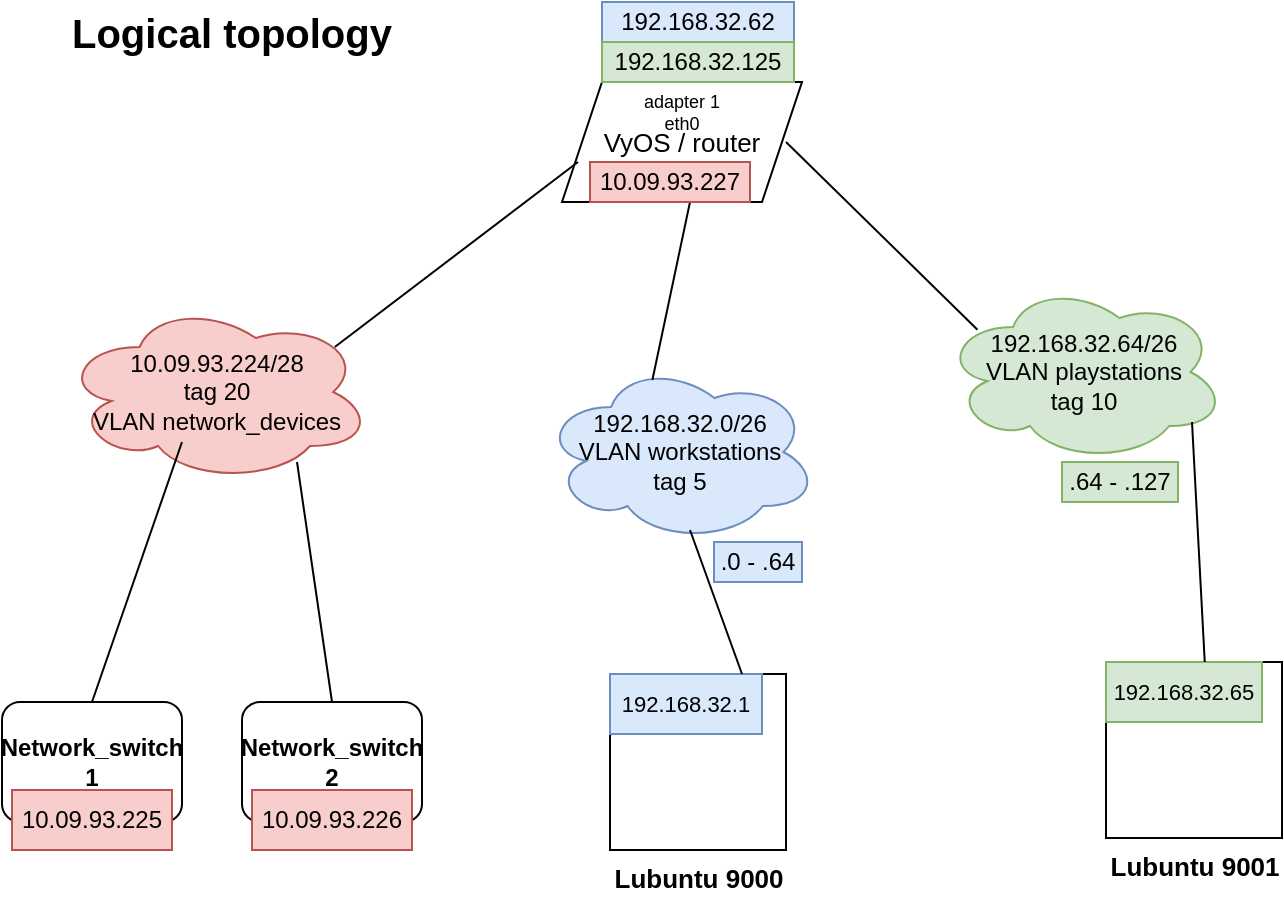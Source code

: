 <mxfile version="16.5.3" type="device"><diagram id="EA7q0JuhkQgNGoH5hc-z" name="Page-1"><mxGraphModel dx="723" dy="920" grid="1" gridSize="10" guides="1" tooltips="1" connect="1" arrows="1" fold="1" page="1" pageScale="1" pageWidth="827" pageHeight="1169" math="0" shadow="0"><root><mxCell id="0"/><mxCell id="1" parent="0"/><mxCell id="wY3BqDNPLsbKIunAaV_6-1" value="&lt;b style=&quot;font-size: 20px;&quot;&gt;Logical topology&lt;/b&gt;" style="text;html=1;strokeColor=none;fillColor=none;align=center;verticalAlign=middle;whiteSpace=wrap;rounded=0;fontSize=20;" vertex="1" parent="1"><mxGeometry x="100" y="80" width="170" height="30" as="geometry"/></mxCell><mxCell id="wY3BqDNPLsbKIunAaV_6-2" value="&lt;font style=&quot;font-size: 13px&quot;&gt;VyOS / router&lt;/font&gt;" style="shape=parallelogram;perimeter=parallelogramPerimeter;whiteSpace=wrap;html=1;fixedSize=1;fontSize=13;" vertex="1" parent="1"><mxGeometry x="350" y="120" width="120" height="60" as="geometry"/></mxCell><mxCell id="2B24lU6TRSZiv98xKj7o-2" value="&lt;b&gt;Network_switch 1&lt;/b&gt;" style="rounded=1;whiteSpace=wrap;html=1;" vertex="1" parent="1"><mxGeometry x="70" y="430" width="90" height="60" as="geometry"/></mxCell><mxCell id="2B24lU6TRSZiv98xKj7o-3" value="&lt;b&gt;Network_switch 2&lt;/b&gt;" style="rounded=1;whiteSpace=wrap;html=1;" vertex="1" parent="1"><mxGeometry x="190" y="430" width="90" height="60" as="geometry"/></mxCell><mxCell id="2B24lU6TRSZiv98xKj7o-6" value="Lubuntu 9000" style="shape=image;html=1;verticalAlign=top;verticalLabelPosition=bottom;labelBackgroundColor=#ffffff;imageAspect=0;aspect=fixed;image=https://cdn1.iconfinder.com/data/icons/100-basic-for-user-interface/32/29-Screen-128.png;fontStyle=1;fontSize=13;imageBorder=default;imageBackground=default;" vertex="1" parent="1"><mxGeometry x="374" y="416" width="88" height="88" as="geometry"/></mxCell><mxCell id="2B24lU6TRSZiv98xKj7o-7" value="Lubuntu 9001" style="shape=image;html=1;verticalAlign=top;verticalLabelPosition=bottom;labelBackgroundColor=#ffffff;imageAspect=0;aspect=fixed;image=https://cdn1.iconfinder.com/data/icons/100-basic-for-user-interface/32/29-Screen-128.png;fontStyle=1;fontSize=13;imageBorder=default;imageBackground=default;" vertex="1" parent="1"><mxGeometry x="622" y="410" width="88" height="88" as="geometry"/></mxCell><mxCell id="2B24lU6TRSZiv98xKj7o-8" value="10.09.93.224/28&#10;tag 20&#10;VLAN network_devices" style="ellipse;shape=cloud;whiteSpace=wrap;fontSize=12;fillColor=#f8cecc;strokeColor=#b85450;" vertex="1" parent="1"><mxGeometry x="100" y="230" width="155" height="90" as="geometry"/></mxCell><mxCell id="2B24lU6TRSZiv98xKj7o-10" value="192.168.32.64/26&#10;VLAN playstations&#10;tag 10" style="ellipse;shape=cloud;whiteSpace=wrap;fontSize=12;fillColor=#d5e8d4;strokeColor=#82b366;" vertex="1" parent="1"><mxGeometry x="540" y="220" width="142" height="90" as="geometry"/></mxCell><mxCell id="2B24lU6TRSZiv98xKj7o-11" value="192.168.32.0/26&#10;VLAN workstations&#10;tag 5" style="ellipse;shape=cloud;whiteSpace=wrap;fontSize=12;fillColor=#dae8fc;strokeColor=#6c8ebf;" vertex="1" parent="1"><mxGeometry x="340" y="260" width="138" height="90" as="geometry"/></mxCell><mxCell id="2B24lU6TRSZiv98xKj7o-12" value="192.168.32.1" style="text;html=1;strokeColor=#6c8ebf;fillColor=#dae8fc;align=center;verticalAlign=middle;whiteSpace=wrap;rounded=0;fontSize=11;" vertex="1" parent="1"><mxGeometry x="374" y="416" width="76" height="30" as="geometry"/></mxCell><mxCell id="2B24lU6TRSZiv98xKj7o-13" value="192.168.32.65" style="text;html=1;strokeColor=#82b366;fillColor=#d5e8d4;align=center;verticalAlign=middle;whiteSpace=wrap;rounded=0;fontSize=11;" vertex="1" parent="1"><mxGeometry x="622" y="410" width="78" height="30" as="geometry"/></mxCell><mxCell id="2B24lU6TRSZiv98xKj7o-14" value="&lt;span style=&quot;font-size: 12px&quot;&gt;10.09.93.225&lt;/span&gt;" style="text;html=1;strokeColor=#b85450;fillColor=#f8cecc;align=center;verticalAlign=middle;whiteSpace=wrap;rounded=0;fontSize=11;" vertex="1" parent="1"><mxGeometry x="75" y="474" width="80" height="30" as="geometry"/></mxCell><mxCell id="2B24lU6TRSZiv98xKj7o-15" value="&lt;span style=&quot;font-size: 12px&quot;&gt;10.09.93.226&lt;/span&gt;" style="text;html=1;strokeColor=#b85450;fillColor=#f8cecc;align=center;verticalAlign=middle;whiteSpace=wrap;rounded=0;fontSize=11;" vertex="1" parent="1"><mxGeometry x="195" y="474" width="80" height="30" as="geometry"/></mxCell><mxCell id="2B24lU6TRSZiv98xKj7o-17" value="" style="endArrow=none;html=1;rounded=0;fontSize=13;exitX=0.5;exitY=0;exitDx=0;exitDy=0;" edge="1" parent="1" source="2B24lU6TRSZiv98xKj7o-2"><mxGeometry width="50" height="50" relative="1" as="geometry"><mxPoint x="110" y="350" as="sourcePoint"/><mxPoint x="160" y="300" as="targetPoint"/></mxGeometry></mxCell><mxCell id="2B24lU6TRSZiv98xKj7o-18" value="" style="endArrow=none;html=1;rounded=0;fontSize=13;exitX=0.5;exitY=0;exitDx=0;exitDy=0;" edge="1" parent="1" source="2B24lU6TRSZiv98xKj7o-3"><mxGeometry width="50" height="50" relative="1" as="geometry"><mxPoint x="172.5" y="440" as="sourcePoint"/><mxPoint x="217.5" y="310" as="targetPoint"/></mxGeometry></mxCell><mxCell id="2B24lU6TRSZiv98xKj7o-19" value="" style="endArrow=none;html=1;rounded=0;fontSize=13;exitX=0.88;exitY=0.25;exitDx=0;exitDy=0;exitPerimeter=0;" edge="1" parent="1" source="2B24lU6TRSZiv98xKj7o-8"><mxGeometry width="50" height="50" relative="1" as="geometry"><mxPoint x="313" y="290" as="sourcePoint"/><mxPoint x="358" y="160" as="targetPoint"/></mxGeometry></mxCell><mxCell id="2B24lU6TRSZiv98xKj7o-20" value="" style="endArrow=none;html=1;rounded=0;fontSize=13;exitX=0.4;exitY=0.1;exitDx=0;exitDy=0;exitPerimeter=0;" edge="1" parent="1" source="2B24lU6TRSZiv98xKj7o-11"><mxGeometry width="50" height="50" relative="1" as="geometry"><mxPoint x="369" y="310" as="sourcePoint"/><mxPoint x="414" y="180" as="targetPoint"/></mxGeometry></mxCell><mxCell id="2B24lU6TRSZiv98xKj7o-21" value="" style="endArrow=none;html=1;rounded=0;fontSize=13;exitX=0.75;exitY=0;exitDx=0;exitDy=0;" edge="1" parent="1" source="2B24lU6TRSZiv98xKj7o-6"><mxGeometry width="50" height="50" relative="1" as="geometry"><mxPoint x="369" y="474" as="sourcePoint"/><mxPoint x="414" y="344" as="targetPoint"/></mxGeometry></mxCell><mxCell id="2B24lU6TRSZiv98xKj7o-22" value="" style="endArrow=none;html=1;rounded=0;fontSize=13;exitX=0.125;exitY=0.265;exitDx=0;exitDy=0;exitPerimeter=0;" edge="1" parent="1" source="2B24lU6TRSZiv98xKj7o-10"><mxGeometry width="50" height="50" relative="1" as="geometry"><mxPoint x="550" y="240" as="sourcePoint"/><mxPoint x="462" y="150" as="targetPoint"/></mxGeometry></mxCell><mxCell id="2B24lU6TRSZiv98xKj7o-23" value="" style="endArrow=none;html=1;rounded=0;fontSize=13;exitX=0.633;exitY=0;exitDx=0;exitDy=0;exitPerimeter=0;" edge="1" parent="1" source="2B24lU6TRSZiv98xKj7o-13"><mxGeometry width="50" height="50" relative="1" as="geometry"><mxPoint x="620" y="420" as="sourcePoint"/><mxPoint x="665" y="290" as="targetPoint"/></mxGeometry></mxCell><mxCell id="2B24lU6TRSZiv98xKj7o-24" value="adapter 1&lt;br style=&quot;font-size: 9px;&quot;&gt;eth0" style="text;html=1;strokeColor=none;fillColor=none;align=center;verticalAlign=middle;whiteSpace=wrap;rounded=0;fontSize=9;" vertex="1" parent="1"><mxGeometry x="380" y="120" width="60" height="30" as="geometry"/></mxCell><mxCell id="2B24lU6TRSZiv98xKj7o-25" value="&lt;span style=&quot;font-size: 12px&quot;&gt;10.09.93.227&lt;/span&gt;" style="text;html=1;strokeColor=#b85450;fillColor=#f8cecc;align=center;verticalAlign=middle;whiteSpace=wrap;rounded=0;fontSize=11;" vertex="1" parent="1"><mxGeometry x="364" y="160" width="80" height="20" as="geometry"/></mxCell><mxCell id="2B24lU6TRSZiv98xKj7o-27" value="&lt;span style=&quot;font-size: 12px&quot;&gt;192.168.32.62&lt;/span&gt;" style="text;html=1;strokeColor=#6c8ebf;fillColor=#dae8fc;align=center;verticalAlign=middle;whiteSpace=wrap;rounded=0;fontSize=11;" vertex="1" parent="1"><mxGeometry x="370" y="80" width="96" height="20" as="geometry"/></mxCell><mxCell id="2B24lU6TRSZiv98xKj7o-28" value="&lt;span style=&quot;font-size: 12px&quot;&gt;192.168.32.125&lt;/span&gt;" style="text;html=1;strokeColor=#82b366;fillColor=#d5e8d4;align=center;verticalAlign=middle;whiteSpace=wrap;rounded=0;fontSize=11;" vertex="1" parent="1"><mxGeometry x="370" y="100" width="96" height="20" as="geometry"/></mxCell><mxCell id="2B24lU6TRSZiv98xKj7o-29" value="&lt;span style=&quot;font-size: 12px&quot;&gt;.0 - .64&lt;/span&gt;" style="text;html=1;strokeColor=#6c8ebf;fillColor=#dae8fc;align=center;verticalAlign=middle;whiteSpace=wrap;rounded=0;fontSize=11;" vertex="1" parent="1"><mxGeometry x="426" y="350" width="44" height="20" as="geometry"/></mxCell><mxCell id="2B24lU6TRSZiv98xKj7o-31" value="&lt;span style=&quot;font-size: 12px&quot;&gt;.64 - .127&lt;/span&gt;" style="text;html=1;strokeColor=#82b366;fillColor=#d5e8d4;align=center;verticalAlign=middle;whiteSpace=wrap;rounded=0;fontSize=11;" vertex="1" parent="1"><mxGeometry x="600" y="310" width="58" height="20" as="geometry"/></mxCell></root></mxGraphModel></diagram></mxfile>